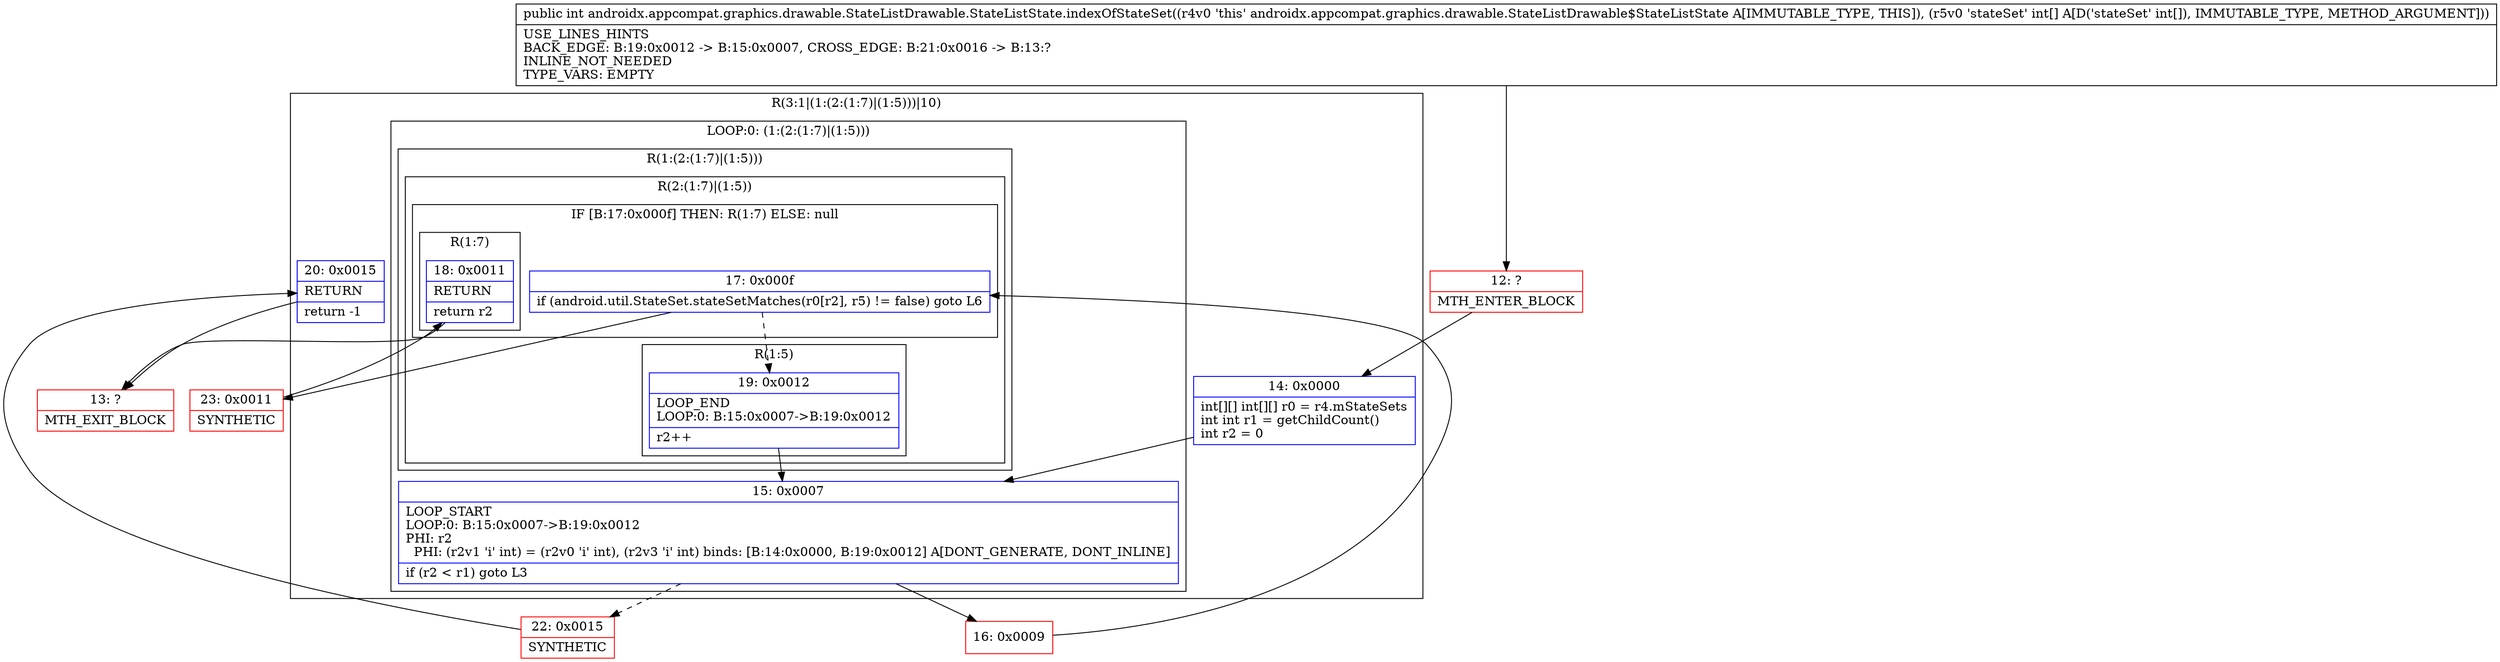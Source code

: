 digraph "CFG forandroidx.appcompat.graphics.drawable.StateListDrawable.StateListState.indexOfStateSet([I)I" {
subgraph cluster_Region_1863672210 {
label = "R(3:1|(1:(2:(1:7)|(1:5)))|10)";
node [shape=record,color=blue];
Node_14 [shape=record,label="{14\:\ 0x0000|int[][] int[][] r0 = r4.mStateSets\lint int r1 = getChildCount()\lint r2 = 0\l}"];
subgraph cluster_LoopRegion_428250483 {
label = "LOOP:0: (1:(2:(1:7)|(1:5)))";
node [shape=record,color=blue];
Node_15 [shape=record,label="{15\:\ 0x0007|LOOP_START\lLOOP:0: B:15:0x0007\-\>B:19:0x0012\lPHI: r2 \l  PHI: (r2v1 'i' int) = (r2v0 'i' int), (r2v3 'i' int) binds: [B:14:0x0000, B:19:0x0012] A[DONT_GENERATE, DONT_INLINE]\l|if (r2 \< r1) goto L3\l}"];
subgraph cluster_Region_1843785312 {
label = "R(1:(2:(1:7)|(1:5)))";
node [shape=record,color=blue];
subgraph cluster_Region_1824809942 {
label = "R(2:(1:7)|(1:5))";
node [shape=record,color=blue];
subgraph cluster_IfRegion_730351099 {
label = "IF [B:17:0x000f] THEN: R(1:7) ELSE: null";
node [shape=record,color=blue];
Node_17 [shape=record,label="{17\:\ 0x000f|if (android.util.StateSet.stateSetMatches(r0[r2], r5) != false) goto L6\l}"];
subgraph cluster_Region_626622322 {
label = "R(1:7)";
node [shape=record,color=blue];
Node_18 [shape=record,label="{18\:\ 0x0011|RETURN\l|return r2\l}"];
}
}
subgraph cluster_Region_1627687729 {
label = "R(1:5)";
node [shape=record,color=blue];
Node_19 [shape=record,label="{19\:\ 0x0012|LOOP_END\lLOOP:0: B:15:0x0007\-\>B:19:0x0012\l|r2++\l}"];
}
}
}
}
Node_20 [shape=record,label="{20\:\ 0x0015|RETURN\l|return \-1\l}"];
}
Node_12 [shape=record,color=red,label="{12\:\ ?|MTH_ENTER_BLOCK\l}"];
Node_16 [shape=record,color=red,label="{16\:\ 0x0009}"];
Node_23 [shape=record,color=red,label="{23\:\ 0x0011|SYNTHETIC\l}"];
Node_13 [shape=record,color=red,label="{13\:\ ?|MTH_EXIT_BLOCK\l}"];
Node_22 [shape=record,color=red,label="{22\:\ 0x0015|SYNTHETIC\l}"];
MethodNode[shape=record,label="{public int androidx.appcompat.graphics.drawable.StateListDrawable.StateListState.indexOfStateSet((r4v0 'this' androidx.appcompat.graphics.drawable.StateListDrawable$StateListState A[IMMUTABLE_TYPE, THIS]), (r5v0 'stateSet' int[] A[D('stateSet' int[]), IMMUTABLE_TYPE, METHOD_ARGUMENT]))  | USE_LINES_HINTS\lBACK_EDGE: B:19:0x0012 \-\> B:15:0x0007, CROSS_EDGE: B:21:0x0016 \-\> B:13:?\lINLINE_NOT_NEEDED\lTYPE_VARS: EMPTY\l}"];
MethodNode -> Node_12;Node_14 -> Node_15;
Node_15 -> Node_16;
Node_15 -> Node_22[style=dashed];
Node_17 -> Node_19[style=dashed];
Node_17 -> Node_23;
Node_18 -> Node_13;
Node_19 -> Node_15;
Node_20 -> Node_13;
Node_12 -> Node_14;
Node_16 -> Node_17;
Node_23 -> Node_18;
Node_22 -> Node_20;
}

